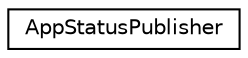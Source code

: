 digraph "Graphical Class Hierarchy"
{
 // LATEX_PDF_SIZE
  edge [fontname="Helvetica",fontsize="10",labelfontname="Helvetica",labelfontsize="10"];
  node [fontname="Helvetica",fontsize="10",shape=record];
  rankdir="LR";
  Node0 [label="AppStatusPublisher",height=0.2,width=0.4,color="black", fillcolor="white", style="filled",URL="$classAppStatusPublisher.html",tooltip="Application status publisher for publishing application status messages."];
}
